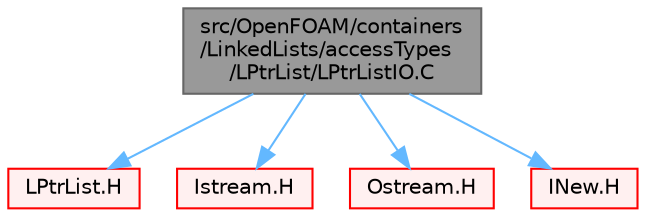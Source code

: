 digraph "src/OpenFOAM/containers/LinkedLists/accessTypes/LPtrList/LPtrListIO.C"
{
 // LATEX_PDF_SIZE
  bgcolor="transparent";
  edge [fontname=Helvetica,fontsize=10,labelfontname=Helvetica,labelfontsize=10];
  node [fontname=Helvetica,fontsize=10,shape=box,height=0.2,width=0.4];
  Node1 [id="Node000001",label="src/OpenFOAM/containers\l/LinkedLists/accessTypes\l/LPtrList/LPtrListIO.C",height=0.2,width=0.4,color="gray40", fillcolor="grey60", style="filled", fontcolor="black",tooltip=" "];
  Node1 -> Node2 [id="edge1_Node000001_Node000002",color="steelblue1",style="solid",tooltip=" "];
  Node2 [id="Node000002",label="LPtrList.H",height=0.2,width=0.4,color="red", fillcolor="#FFF0F0", style="filled",URL="$LPtrList_8H.html",tooltip=" "];
  Node1 -> Node33 [id="edge2_Node000001_Node000033",color="steelblue1",style="solid",tooltip=" "];
  Node33 [id="Node000033",label="Istream.H",height=0.2,width=0.4,color="red", fillcolor="#FFF0F0", style="filled",URL="$Istream_8H.html",tooltip=" "];
  Node1 -> Node60 [id="edge3_Node000001_Node000060",color="steelblue1",style="solid",tooltip=" "];
  Node60 [id="Node000060",label="Ostream.H",height=0.2,width=0.4,color="red", fillcolor="#FFF0F0", style="filled",URL="$Ostream_8H.html",tooltip=" "];
  Node1 -> Node96 [id="edge4_Node000001_Node000096",color="steelblue1",style="solid",tooltip=" "];
  Node96 [id="Node000096",label="INew.H",height=0.2,width=0.4,color="red", fillcolor="#FFF0F0", style="filled",URL="$INew_8H.html",tooltip=" "];
}
